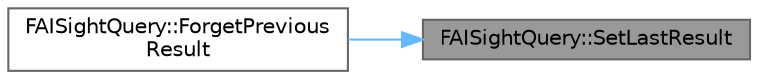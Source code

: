 digraph "FAISightQuery::SetLastResult"
{
 // INTERACTIVE_SVG=YES
 // LATEX_PDF_SIZE
  bgcolor="transparent";
  edge [fontname=Helvetica,fontsize=10,labelfontname=Helvetica,labelfontsize=10];
  node [fontname=Helvetica,fontsize=10,shape=box,height=0.2,width=0.4];
  rankdir="RL";
  Node1 [id="Node000001",label="FAISightQuery::SetLastResult",height=0.2,width=0.4,color="gray40", fillcolor="grey60", style="filled", fontcolor="black",tooltip=" "];
  Node1 -> Node2 [id="edge1_Node000001_Node000002",dir="back",color="steelblue1",style="solid",tooltip=" "];
  Node2 [id="Node000002",label="FAISightQuery::ForgetPrevious\lResult",height=0.2,width=0.4,color="grey40", fillcolor="white", style="filled",URL="$d6/ddd/structFAISightQuery.html#a311205b8b79e4451f5b52891fd82698e",tooltip=" "];
}
